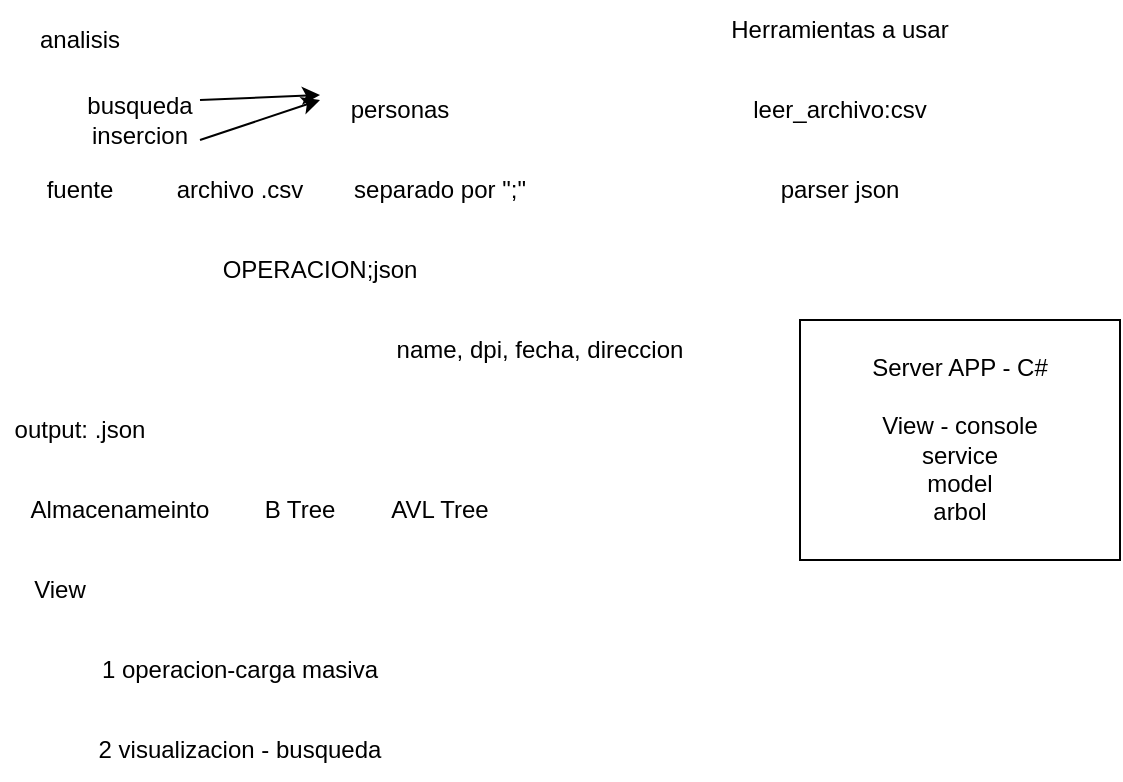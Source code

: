 <mxfile version="20.8.16" type="device"><diagram name="Página-1" id="0TNlUqMP5zia-0UR3KrE"><mxGraphModel dx="882" dy="534" grid="1" gridSize="10" guides="1" tooltips="1" connect="1" arrows="1" fold="1" page="1" pageScale="1" pageWidth="2400" pageHeight="1100" math="0" shadow="0"><root><mxCell id="0"/><mxCell id="1" parent="0"/><mxCell id="TovuiVGG5Y5l-mV5HnK7-1" value="analisis" style="text;html=1;strokeColor=none;fillColor=none;align=center;verticalAlign=middle;whiteSpace=wrap;rounded=0;" parent="1" vertex="1"><mxGeometry x="40" y="40" width="80" height="40" as="geometry"/></mxCell><mxCell id="TovuiVGG5Y5l-mV5HnK7-4" style="rounded=0;orthogonalLoop=1;jettySize=auto;html=1;exitX=1;exitY=0.25;exitDx=0;exitDy=0;entryX=0;entryY=0.25;entryDx=0;entryDy=0;" parent="1" source="TovuiVGG5Y5l-mV5HnK7-2" target="TovuiVGG5Y5l-mV5HnK7-3" edge="1"><mxGeometry relative="1" as="geometry"/></mxCell><mxCell id="TovuiVGG5Y5l-mV5HnK7-5" style="edgeStyle=none;rounded=0;orthogonalLoop=1;jettySize=auto;html=1;exitX=1;exitY=0.75;exitDx=0;exitDy=0;" parent="1" source="TovuiVGG5Y5l-mV5HnK7-2" edge="1"><mxGeometry relative="1" as="geometry"><mxPoint x="200" y="90" as="targetPoint"/></mxGeometry></mxCell><mxCell id="TovuiVGG5Y5l-mV5HnK7-2" value="busqueda&lt;br&gt;insercion" style="text;html=1;strokeColor=none;fillColor=none;align=center;verticalAlign=middle;whiteSpace=wrap;rounded=0;" parent="1" vertex="1"><mxGeometry x="80" y="80" width="60" height="40" as="geometry"/></mxCell><mxCell id="TovuiVGG5Y5l-mV5HnK7-3" value="personas" style="text;html=1;strokeColor=none;fillColor=none;align=center;verticalAlign=middle;whiteSpace=wrap;rounded=0;" parent="1" vertex="1"><mxGeometry x="200" y="80" width="80" height="30" as="geometry"/></mxCell><mxCell id="TovuiVGG5Y5l-mV5HnK7-6" value="fuente" style="text;html=1;strokeColor=none;fillColor=none;align=center;verticalAlign=middle;whiteSpace=wrap;rounded=0;" parent="1" vertex="1"><mxGeometry x="40" y="120" width="80" height="30" as="geometry"/></mxCell><mxCell id="TovuiVGG5Y5l-mV5HnK7-7" value="archivo .csv" style="text;html=1;strokeColor=none;fillColor=none;align=center;verticalAlign=middle;whiteSpace=wrap;rounded=0;" parent="1" vertex="1"><mxGeometry x="120" y="120" width="80" height="30" as="geometry"/></mxCell><mxCell id="TovuiVGG5Y5l-mV5HnK7-8" value="separado por &quot;;&quot;" style="text;html=1;strokeColor=none;fillColor=none;align=center;verticalAlign=middle;whiteSpace=wrap;rounded=0;" parent="1" vertex="1"><mxGeometry x="200" y="120" width="120" height="30" as="geometry"/></mxCell><mxCell id="TovuiVGG5Y5l-mV5HnK7-9" value="OPERACION;json" style="text;html=1;strokeColor=none;fillColor=none;align=center;verticalAlign=middle;whiteSpace=wrap;rounded=0;" parent="1" vertex="1"><mxGeometry x="120" y="160" width="160" height="30" as="geometry"/></mxCell><mxCell id="TovuiVGG5Y5l-mV5HnK7-10" value="name, dpi, fecha, direccion" style="text;html=1;strokeColor=none;fillColor=none;align=center;verticalAlign=middle;whiteSpace=wrap;rounded=0;" parent="1" vertex="1"><mxGeometry x="220" y="200" width="180" height="30" as="geometry"/></mxCell><mxCell id="TovuiVGG5Y5l-mV5HnK7-11" value="output: .json" style="text;html=1;strokeColor=none;fillColor=none;align=center;verticalAlign=middle;whiteSpace=wrap;rounded=0;" parent="1" vertex="1"><mxGeometry x="40" y="240" width="80" height="30" as="geometry"/></mxCell><mxCell id="TovuiVGG5Y5l-mV5HnK7-12" value="Almacenameinto" style="text;html=1;strokeColor=none;fillColor=none;align=center;verticalAlign=middle;whiteSpace=wrap;rounded=0;" parent="1" vertex="1"><mxGeometry x="40" y="280" width="120" height="30" as="geometry"/></mxCell><mxCell id="TovuiVGG5Y5l-mV5HnK7-13" value="B Tree" style="text;html=1;strokeColor=none;fillColor=none;align=center;verticalAlign=middle;whiteSpace=wrap;rounded=0;" parent="1" vertex="1"><mxGeometry x="160" y="280" width="60" height="30" as="geometry"/></mxCell><mxCell id="TovuiVGG5Y5l-mV5HnK7-14" value="Herramientas a usar" style="text;html=1;strokeColor=none;fillColor=none;align=center;verticalAlign=middle;whiteSpace=wrap;rounded=0;" parent="1" vertex="1"><mxGeometry x="400" y="40" width="120" height="30" as="geometry"/></mxCell><mxCell id="TovuiVGG5Y5l-mV5HnK7-15" value="leer_archivo:csv" style="text;html=1;strokeColor=none;fillColor=none;align=center;verticalAlign=middle;whiteSpace=wrap;rounded=0;" parent="1" vertex="1"><mxGeometry x="400" y="80" width="120" height="30" as="geometry"/></mxCell><mxCell id="TovuiVGG5Y5l-mV5HnK7-16" value="parser json" style="text;html=1;strokeColor=none;fillColor=none;align=center;verticalAlign=middle;whiteSpace=wrap;rounded=0;" parent="1" vertex="1"><mxGeometry x="400" y="120" width="120" height="30" as="geometry"/></mxCell><mxCell id="TovuiVGG5Y5l-mV5HnK7-17" value="View" style="text;html=1;strokeColor=none;fillColor=none;align=center;verticalAlign=middle;whiteSpace=wrap;rounded=0;" parent="1" vertex="1"><mxGeometry x="40" y="320" width="60" height="30" as="geometry"/></mxCell><mxCell id="TovuiVGG5Y5l-mV5HnK7-18" value="1 operacion-carga masiva" style="text;html=1;strokeColor=none;fillColor=none;align=center;verticalAlign=middle;whiteSpace=wrap;rounded=0;" parent="1" vertex="1"><mxGeometry x="80" y="360" width="160" height="30" as="geometry"/></mxCell><mxCell id="TovuiVGG5Y5l-mV5HnK7-19" value="2 visualizacion - busqueda" style="text;html=1;strokeColor=none;fillColor=none;align=center;verticalAlign=middle;whiteSpace=wrap;rounded=0;" parent="1" vertex="1"><mxGeometry x="80" y="400" width="160" height="30" as="geometry"/></mxCell><mxCell id="TovuiVGG5Y5l-mV5HnK7-20" value="Server APP - C#&lt;br&gt;&lt;br&gt;View - console&lt;br&gt;service&lt;br&gt;model&lt;br&gt;arbol" style="rounded=0;whiteSpace=wrap;html=1;" parent="1" vertex="1"><mxGeometry x="440" y="200" width="160" height="120" as="geometry"/></mxCell><mxCell id="2kmICQWYEgBfuaa_pow2-1" value="AVL Tree" style="text;html=1;strokeColor=none;fillColor=none;align=center;verticalAlign=middle;whiteSpace=wrap;rounded=0;" vertex="1" parent="1"><mxGeometry x="230" y="280" width="60" height="30" as="geometry"/></mxCell></root></mxGraphModel></diagram></mxfile>